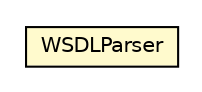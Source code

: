 #!/usr/local/bin/dot
#
# Class diagram 
# Generated by UMLGraph version R5_6-24-gf6e263 (http://www.umlgraph.org/)
#

digraph G {
	edge [fontname="Helvetica",fontsize=10,labelfontname="Helvetica",labelfontsize=10];
	node [fontname="Helvetica",fontsize=10,shape=plaintext];
	nodesep=0.25;
	ranksep=0.5;
	// org.universAAL.ri.wsdlToolkit.parser.WSDLParser
	c8571460 [label=<<table title="org.universAAL.ri.wsdlToolkit.parser.WSDLParser" border="0" cellborder="1" cellspacing="0" cellpadding="2" port="p" bgcolor="lemonChiffon" href="./WSDLParser.html">
		<tr><td><table border="0" cellspacing="0" cellpadding="1">
<tr><td align="center" balign="center"> WSDLParser </td></tr>
		</table></td></tr>
		</table>>, URL="./WSDLParser.html", fontname="Helvetica", fontcolor="black", fontsize=10.0];
}

